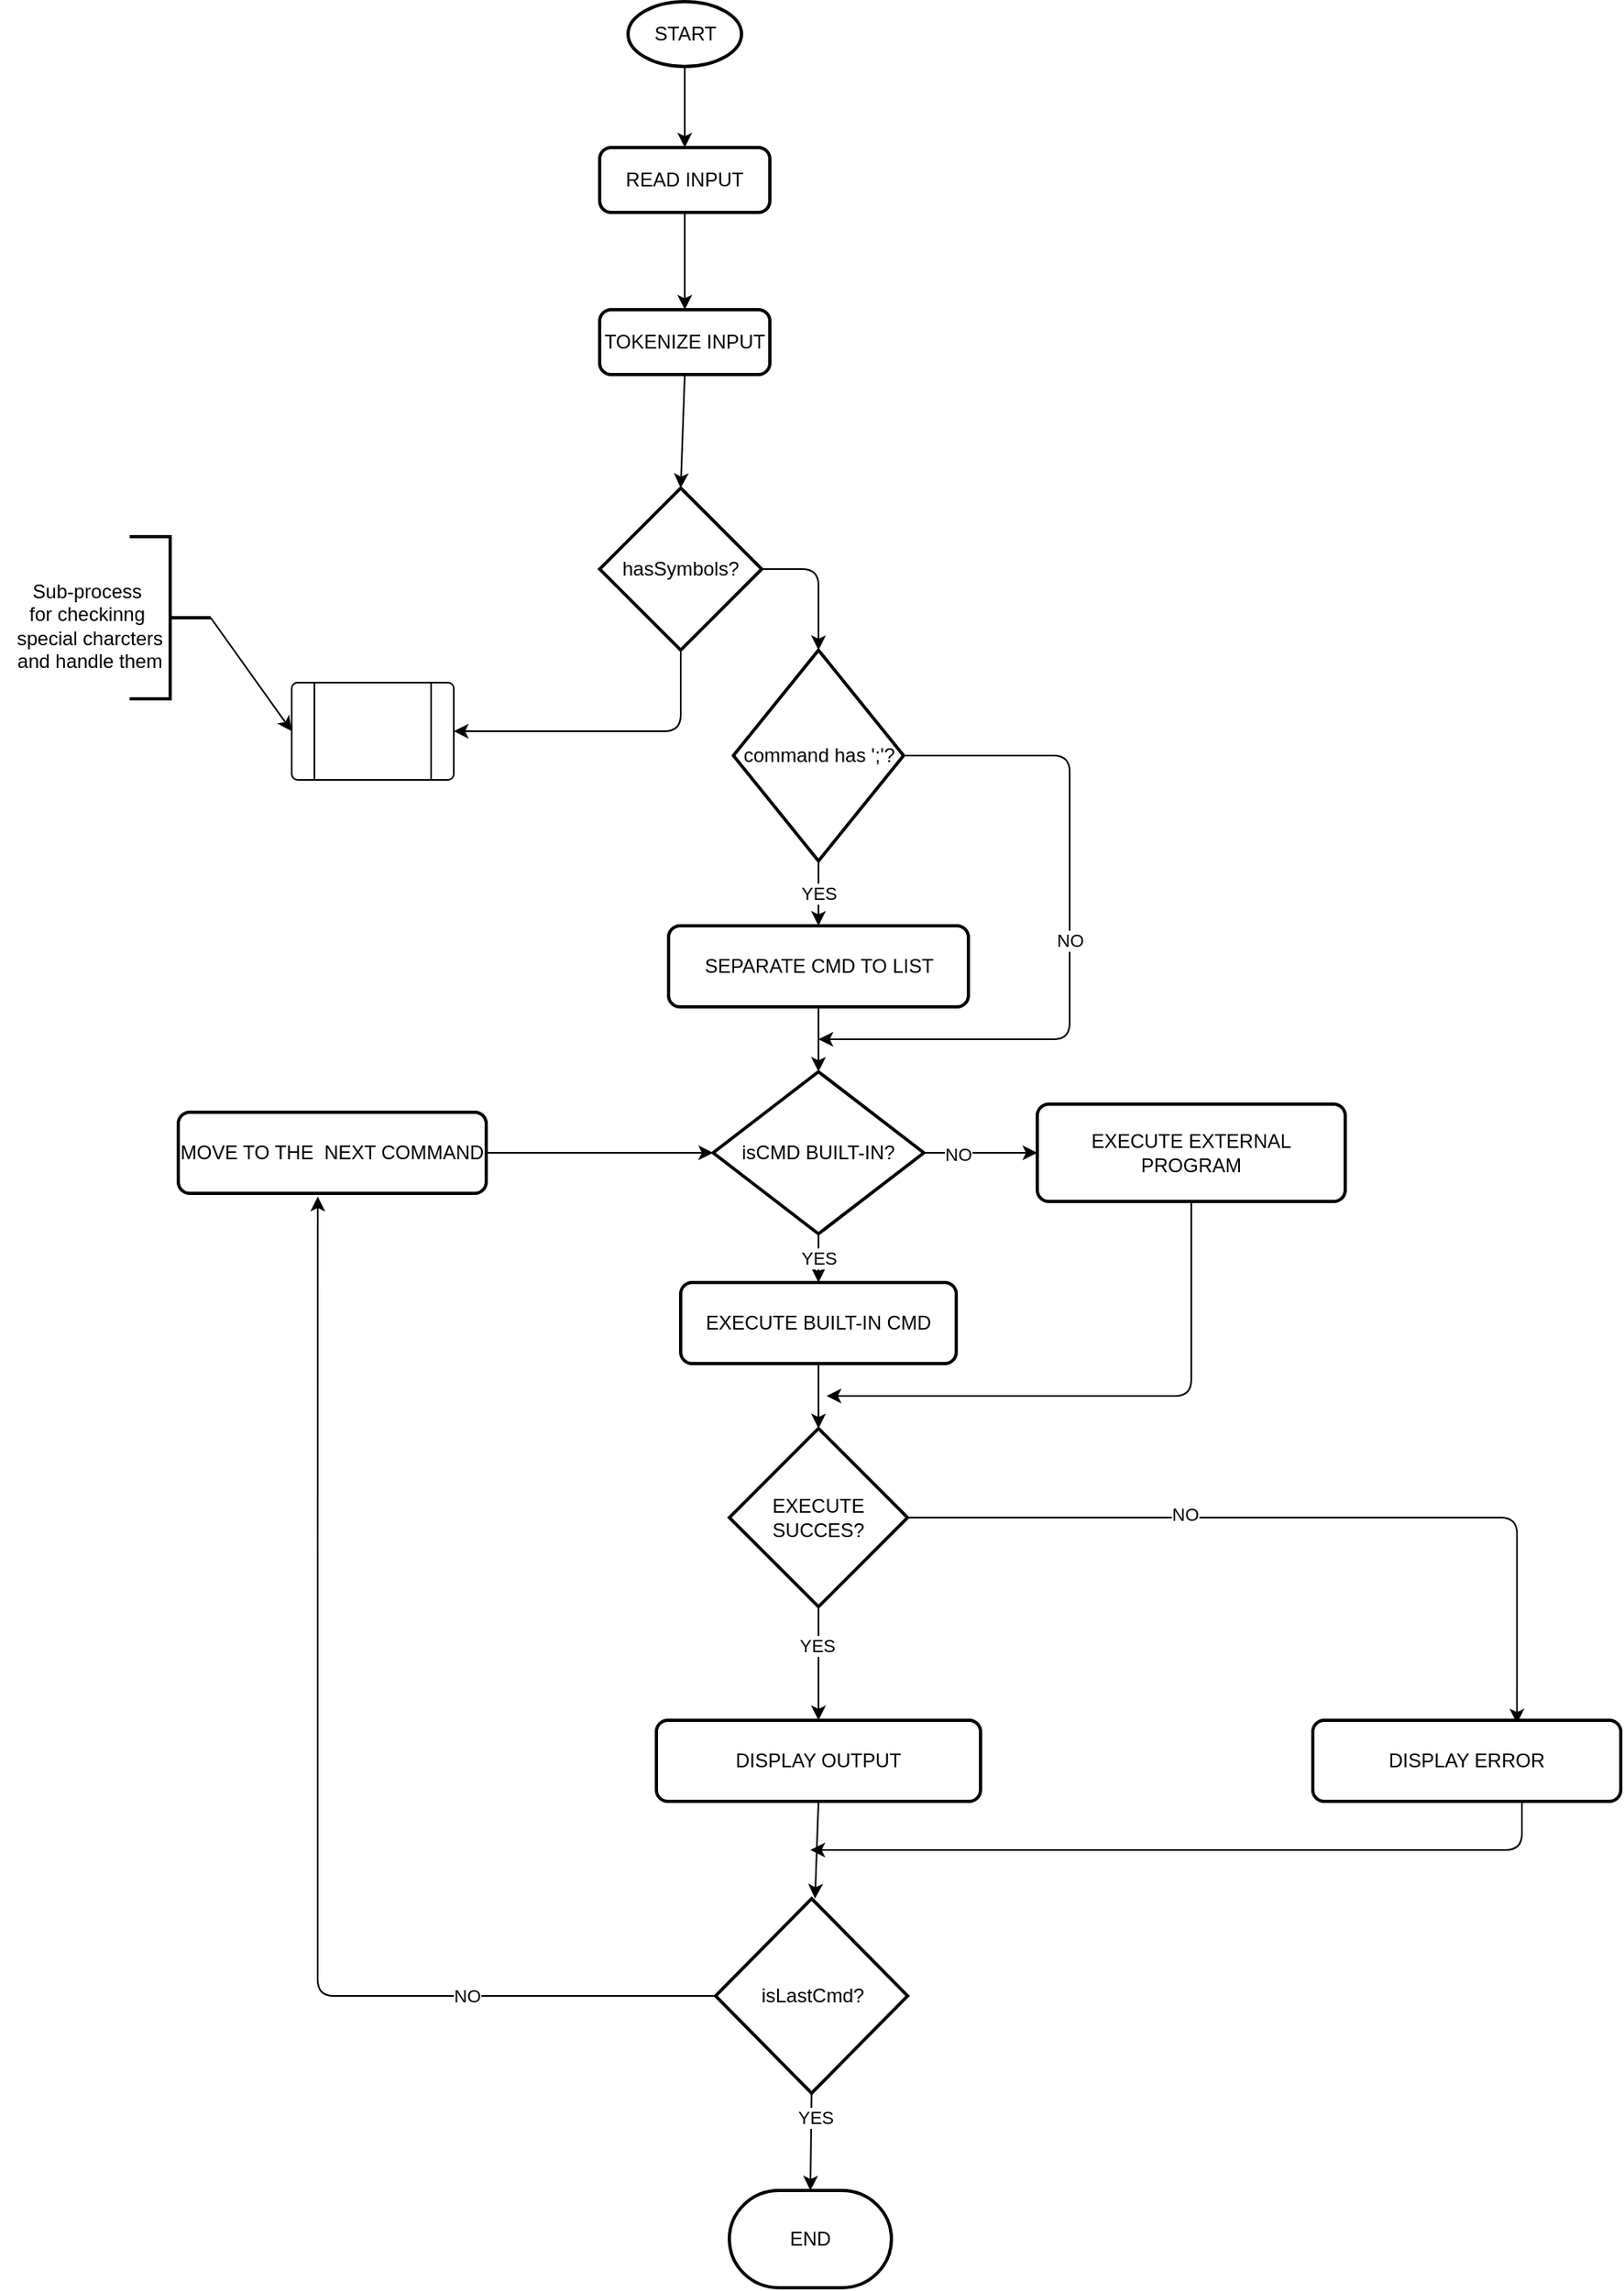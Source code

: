 <mxfile>
    <diagram id="RgIKuUZ5KkMoYIDlCUA6" name="Page-1">
        <mxGraphModel dx="866" dy="461" grid="0" gridSize="10" guides="1" tooltips="1" connect="1" arrows="1" fold="1" page="1" pageScale="1" pageWidth="1169" pageHeight="1654" math="0" shadow="0">
            <root>
                <mxCell id="0"/>
                <mxCell id="1" parent="0"/>
                <mxCell id="20" style="edgeStyle=none;html=1;entryX=0.5;entryY=0;entryDx=0;entryDy=0;" edge="1" parent="1" source="2" target="4">
                    <mxGeometry relative="1" as="geometry"/>
                </mxCell>
                <mxCell id="2" value="START" style="strokeWidth=2;html=1;shape=mxgraph.flowchart.start_1;whiteSpace=wrap;" vertex="1" parent="1">
                    <mxGeometry x="407.5" y="10" width="70" height="40" as="geometry"/>
                </mxCell>
                <mxCell id="22" style="edgeStyle=none;html=1;exitX=0.5;exitY=1;exitDx=0;exitDy=0;entryX=0.5;entryY=0;entryDx=0;entryDy=0;entryPerimeter=0;" edge="1" parent="1" source="3" target="29">
                    <mxGeometry relative="1" as="geometry">
                        <mxPoint x="527.5" y="310" as="targetPoint"/>
                    </mxGeometry>
                </mxCell>
                <mxCell id="3" value="TOKENIZE INPUT" style="rounded=1;whiteSpace=wrap;html=1;absoluteArcSize=1;arcSize=14;strokeWidth=2;" vertex="1" parent="1">
                    <mxGeometry x="390" y="200" width="105" height="40" as="geometry"/>
                </mxCell>
                <mxCell id="21" style="edgeStyle=none;html=1;exitX=0.5;exitY=1;exitDx=0;exitDy=0;" edge="1" parent="1" source="4" target="3">
                    <mxGeometry relative="1" as="geometry"/>
                </mxCell>
                <mxCell id="4" value="READ INPUT" style="rounded=1;whiteSpace=wrap;html=1;absoluteArcSize=1;arcSize=14;strokeWidth=2;" vertex="1" parent="1">
                    <mxGeometry x="390" y="100" width="105" height="40" as="geometry"/>
                </mxCell>
                <mxCell id="23" style="edgeStyle=none;html=1;exitX=0.5;exitY=1;exitDx=0;exitDy=0;exitPerimeter=0;entryX=1;entryY=0.5;entryDx=0;entryDy=0;" edge="1" parent="1" source="29" target="10">
                    <mxGeometry relative="1" as="geometry">
                        <mxPoint x="527.5" y="400" as="sourcePoint"/>
                        <Array as="points">
                            <mxPoint x="440" y="460"/>
                        </Array>
                    </mxGeometry>
                </mxCell>
                <mxCell id="11" style="edgeStyle=none;html=1;exitX=0.5;exitY=1;exitDx=0;exitDy=0;" edge="1" parent="1" source="6">
                    <mxGeometry relative="1" as="geometry">
                        <mxPoint x="530" y="600" as="targetPoint"/>
                    </mxGeometry>
                </mxCell>
                <mxCell id="25" style="edgeStyle=none;html=1;exitX=0.5;exitY=1;exitDx=0;exitDy=0;entryX=0.5;entryY=0;entryDx=0;entryDy=0;entryPerimeter=0;" edge="1" parent="1" source="6">
                    <mxGeometry relative="1" as="geometry">
                        <mxPoint x="525" y="670" as="targetPoint"/>
                    </mxGeometry>
                </mxCell>
                <mxCell id="6" value="SEPARATE CMD TO LIST" style="rounded=1;whiteSpace=wrap;html=1;absoluteArcSize=1;arcSize=14;strokeWidth=2;" vertex="1" parent="1">
                    <mxGeometry x="432.5" y="580" width="185" height="50" as="geometry"/>
                </mxCell>
                <mxCell id="26" value="YES" style="edgeStyle=none;html=1;exitX=0.5;exitY=1;exitDx=0;exitDy=0;exitPerimeter=0;entryX=0.5;entryY=0;entryDx=0;entryDy=0;" edge="1" parent="1" target="40">
                    <mxGeometry relative="1" as="geometry">
                        <mxPoint x="525" y="770" as="sourcePoint"/>
                        <mxPoint x="525" y="850" as="targetPoint"/>
                        <Array as="points"/>
                    </mxGeometry>
                </mxCell>
                <mxCell id="54" style="edgeStyle=none;html=1;exitX=1;exitY=0.5;exitDx=0;exitDy=0;entryX=0;entryY=0.5;entryDx=0;entryDy=0;entryPerimeter=0;" edge="1" parent="1" source="8" target="30">
                    <mxGeometry relative="1" as="geometry"/>
                </mxCell>
                <mxCell id="8" value="MOVE TO THE&amp;nbsp; NEXT COMMAND" style="rounded=1;whiteSpace=wrap;html=1;absoluteArcSize=1;arcSize=14;strokeWidth=2;" vertex="1" parent="1">
                    <mxGeometry x="130" y="695" width="190" height="50" as="geometry"/>
                </mxCell>
                <mxCell id="27" style="edgeStyle=none;html=1;exitX=0;exitY=0.5;exitDx=0;exitDy=0;exitPerimeter=0;entryX=0.453;entryY=1.04;entryDx=0;entryDy=0;entryPerimeter=0;" edge="1" parent="1" source="43" target="8">
                    <mxGeometry relative="1" as="geometry">
                        <mxPoint x="525" y="950" as="sourcePoint"/>
                        <Array as="points">
                            <mxPoint x="216" y="1240"/>
                            <mxPoint x="216" y="955"/>
                        </Array>
                    </mxGeometry>
                </mxCell>
                <mxCell id="48" value="NO" style="edgeLabel;html=1;align=center;verticalAlign=middle;resizable=0;points=[];" vertex="1" connectable="0" parent="27">
                    <mxGeometry x="-0.584" relative="1" as="geometry">
                        <mxPoint as="offset"/>
                    </mxGeometry>
                </mxCell>
                <mxCell id="24" value="YES" style="html=1;exitX=0.5;exitY=1;exitDx=0;exitDy=0;exitPerimeter=0;entryX=0.5;entryY=0;entryDx=0;entryDy=0;" edge="1" parent="1" source="31" target="6">
                    <mxGeometry relative="1" as="geometry">
                        <mxPoint x="470" y="610" as="targetPoint"/>
                    </mxGeometry>
                </mxCell>
                <mxCell id="10" value="" style="verticalLabelPosition=bottom;verticalAlign=top;html=1;shape=process;whiteSpace=wrap;rounded=1;size=0.14;arcSize=6;" vertex="1" parent="1">
                    <mxGeometry x="200" y="430" width="100" height="60" as="geometry"/>
                </mxCell>
                <mxCell id="33" style="edgeStyle=none;html=1;exitX=1;exitY=0.5;exitDx=0;exitDy=0;exitPerimeter=0;entryX=0.5;entryY=0;entryDx=0;entryDy=0;entryPerimeter=0;" edge="1" parent="1" source="29" target="31">
                    <mxGeometry relative="1" as="geometry">
                        <mxPoint x="528" y="650" as="targetPoint"/>
                        <Array as="points">
                            <mxPoint x="525" y="360"/>
                        </Array>
                    </mxGeometry>
                </mxCell>
                <mxCell id="29" value="hasSymbols?" style="strokeWidth=2;html=1;shape=mxgraph.flowchart.decision;whiteSpace=wrap;" vertex="1" parent="1">
                    <mxGeometry x="390" y="310" width="100" height="100" as="geometry"/>
                </mxCell>
                <mxCell id="39" style="edgeStyle=none;html=1;exitX=1;exitY=0.5;exitDx=0;exitDy=0;exitPerimeter=0;" edge="1" parent="1" source="30" target="38">
                    <mxGeometry relative="1" as="geometry"/>
                </mxCell>
                <mxCell id="55" value="NO" style="edgeLabel;html=1;align=center;verticalAlign=middle;resizable=0;points=[];" vertex="1" connectable="0" parent="39">
                    <mxGeometry x="-0.4" y="-1" relative="1" as="geometry">
                        <mxPoint as="offset"/>
                    </mxGeometry>
                </mxCell>
                <mxCell id="30" value="isCMD BUILT-IN?" style="strokeWidth=2;html=1;shape=mxgraph.flowchart.decision;whiteSpace=wrap;" vertex="1" parent="1">
                    <mxGeometry x="460" y="670" width="130" height="100" as="geometry"/>
                </mxCell>
                <mxCell id="65" value="NO" style="edgeStyle=none;html=1;exitX=1;exitY=0.5;exitDx=0;exitDy=0;exitPerimeter=0;" edge="1" parent="1" source="31">
                    <mxGeometry relative="1" as="geometry">
                        <mxPoint x="525" y="650" as="targetPoint"/>
                        <Array as="points">
                            <mxPoint x="630" y="475"/>
                            <mxPoint x="680" y="475"/>
                            <mxPoint x="680" y="650"/>
                        </Array>
                    </mxGeometry>
                </mxCell>
                <mxCell id="31" value="command has ';'?" style="strokeWidth=2;html=1;shape=mxgraph.flowchart.decision;whiteSpace=wrap;" vertex="1" parent="1">
                    <mxGeometry x="472.5" y="410" width="105" height="130" as="geometry"/>
                </mxCell>
                <mxCell id="44" style="edgeStyle=none;html=1;exitX=0.5;exitY=1;exitDx=0;exitDy=0;exitPerimeter=0;entryX=0.5;entryY=0;entryDx=0;entryDy=0;" edge="1" parent="1" source="34" target="49">
                    <mxGeometry relative="1" as="geometry">
                        <mxPoint x="430" y="1020" as="targetPoint"/>
                    </mxGeometry>
                </mxCell>
                <mxCell id="57" value="YES" style="edgeLabel;html=1;align=center;verticalAlign=middle;resizable=0;points=[];" vertex="1" connectable="0" parent="44">
                    <mxGeometry x="-0.314" y="-1" relative="1" as="geometry">
                        <mxPoint as="offset"/>
                    </mxGeometry>
                </mxCell>
                <mxCell id="56" style="edgeStyle=none;html=1;exitX=1;exitY=0.5;exitDx=0;exitDy=0;exitPerimeter=0;entryX=0.663;entryY=0.04;entryDx=0;entryDy=0;entryPerimeter=0;" edge="1" parent="1" source="34" target="51">
                    <mxGeometry relative="1" as="geometry">
                        <Array as="points">
                            <mxPoint x="956" y="945"/>
                        </Array>
                    </mxGeometry>
                </mxCell>
                <mxCell id="58" value="NO" style="edgeLabel;html=1;align=center;verticalAlign=middle;resizable=0;points=[];" vertex="1" connectable="0" parent="56">
                    <mxGeometry x="-0.323" y="2" relative="1" as="geometry">
                        <mxPoint as="offset"/>
                    </mxGeometry>
                </mxCell>
                <mxCell id="34" value="EXECUTE SUCCES?" style="strokeWidth=2;html=1;shape=mxgraph.flowchart.decision;whiteSpace=wrap;" vertex="1" parent="1">
                    <mxGeometry x="470" y="890" width="110" height="110" as="geometry"/>
                </mxCell>
                <mxCell id="37" style="edgeStyle=none;html=1;exitX=0;exitY=0.5;exitDx=0;exitDy=0;exitPerimeter=0;align=left;entryX=0;entryY=0.5;entryDx=0;entryDy=0;" edge="1" parent="1" source="35" target="10">
                    <mxGeometry relative="1" as="geometry">
                        <mxPoint x="580" y="500" as="targetPoint"/>
                    </mxGeometry>
                </mxCell>
                <mxCell id="35" value="" style="strokeWidth=2;html=1;shape=mxgraph.flowchart.annotation_2;align=left;labelPosition=right;pointerEvents=1;direction=west;flipH=0;flipV=0;" vertex="1" parent="1">
                    <mxGeometry x="100" y="340" width="50" height="100" as="geometry"/>
                </mxCell>
                <mxCell id="42" style="edgeStyle=none;html=1;exitX=0.5;exitY=1;exitDx=0;exitDy=0;" edge="1" parent="1" source="38">
                    <mxGeometry relative="1" as="geometry">
                        <mxPoint x="530" y="870" as="targetPoint"/>
                        <Array as="points">
                            <mxPoint x="755" y="870"/>
                        </Array>
                    </mxGeometry>
                </mxCell>
                <mxCell id="38" value="EXECUTE EXTERNAL PROGRAM" style="rounded=1;whiteSpace=wrap;html=1;absoluteArcSize=1;arcSize=14;strokeWidth=2;" vertex="1" parent="1">
                    <mxGeometry x="660" y="690" width="190" height="60" as="geometry"/>
                </mxCell>
                <mxCell id="41" style="edgeStyle=none;html=1;exitX=0.5;exitY=1;exitDx=0;exitDy=0;entryX=0.5;entryY=0;entryDx=0;entryDy=0;entryPerimeter=0;" edge="1" parent="1" source="40" target="34">
                    <mxGeometry relative="1" as="geometry"/>
                </mxCell>
                <mxCell id="40" value="EXECUTE BUILT-IN CMD" style="rounded=1;whiteSpace=wrap;html=1;absoluteArcSize=1;arcSize=14;strokeWidth=2;" vertex="1" parent="1">
                    <mxGeometry x="440" y="800" width="170" height="50" as="geometry"/>
                </mxCell>
                <mxCell id="46" style="edgeStyle=none;html=1;exitX=0.5;exitY=1;exitDx=0;exitDy=0;exitPerimeter=0;entryX=0.5;entryY=0;entryDx=0;entryDy=0;entryPerimeter=0;" edge="1" parent="1" source="43" target="45">
                    <mxGeometry relative="1" as="geometry"/>
                </mxCell>
                <mxCell id="47" value="YES" style="edgeLabel;html=1;align=center;verticalAlign=middle;resizable=0;points=[];" vertex="1" connectable="0" parent="46">
                    <mxGeometry x="-0.5" y="2" relative="1" as="geometry">
                        <mxPoint as="offset"/>
                    </mxGeometry>
                </mxCell>
                <mxCell id="43" value="isLastCmd?" style="strokeWidth=2;html=1;shape=mxgraph.flowchart.decision;whiteSpace=wrap;" vertex="1" parent="1">
                    <mxGeometry x="461.5" y="1180" width="118.5" height="120" as="geometry"/>
                </mxCell>
                <mxCell id="45" value="END" style="strokeWidth=2;html=1;shape=mxgraph.flowchart.terminator;whiteSpace=wrap;" vertex="1" parent="1">
                    <mxGeometry x="470" y="1360" width="100" height="60" as="geometry"/>
                </mxCell>
                <mxCell id="50" style="edgeStyle=none;html=1;exitX=0.5;exitY=1;exitDx=0;exitDy=0;" edge="1" parent="1" source="49" target="43">
                    <mxGeometry relative="1" as="geometry"/>
                </mxCell>
                <mxCell id="49" value="DISPLAY OUTPUT" style="rounded=1;whiteSpace=wrap;html=1;absoluteArcSize=1;arcSize=14;strokeWidth=2;" vertex="1" parent="1">
                    <mxGeometry x="425" y="1070" width="200" height="50" as="geometry"/>
                </mxCell>
                <mxCell id="52" style="edgeStyle=none;html=1;exitX=0.679;exitY=1;exitDx=0;exitDy=0;exitPerimeter=0;" edge="1" parent="1" source="51">
                    <mxGeometry relative="1" as="geometry">
                        <mxPoint x="520" y="1150" as="targetPoint"/>
                        <Array as="points">
                            <mxPoint x="959" y="1150"/>
                        </Array>
                    </mxGeometry>
                </mxCell>
                <mxCell id="51" value="DISPLAY ERROR" style="rounded=1;whiteSpace=wrap;html=1;absoluteArcSize=1;arcSize=14;strokeWidth=2;" vertex="1" parent="1">
                    <mxGeometry x="830" y="1070" width="190" height="50" as="geometry"/>
                </mxCell>
                <mxCell id="64" value="&lt;span style=&quot;text-align: left;&quot;&gt;Sub-process&amp;nbsp;&lt;/span&gt;&lt;br style=&quot;text-align: left;&quot;&gt;&lt;span style=&quot;text-align: left;&quot;&gt;for checkinng&amp;nbsp;&lt;/span&gt;&lt;br style=&quot;text-align: left;&quot;&gt;&lt;span style=&quot;text-align: left;&quot;&gt;special charcters&lt;/span&gt;&lt;br style=&quot;text-align: left;&quot;&gt;&lt;span style=&quot;text-align: left;&quot;&gt;and handle them&lt;/span&gt;" style="text;html=1;align=center;verticalAlign=middle;resizable=0;points=[];autosize=1;strokeColor=none;fillColor=none;" vertex="1" parent="1">
                    <mxGeometry x="20" y="360" width="110" height="70" as="geometry"/>
                </mxCell>
            </root>
        </mxGraphModel>
    </diagram>
    <diagram id="4hHtBBcaIBD6mCaHZIyU" name="Page-2">
        <mxGraphModel dx="1732" dy="922" grid="0" gridSize="10" guides="1" tooltips="1" connect="1" arrows="1" fold="1" page="1" pageScale="1" pageWidth="1169" pageHeight="1654" math="0" shadow="0">
            <root>
                <mxCell id="0"/>
                <mxCell id="1" parent="0"/>
                <mxCell id="gfMXJOgP58L4ldxbw7pT-10" style="edgeStyle=none;html=1;exitX=0.5;exitY=1;exitDx=0;exitDy=0;exitPerimeter=0;entryX=0.5;entryY=0;entryDx=0;entryDy=0;" edge="1" parent="1" source="gfMXJOgP58L4ldxbw7pT-1" target="gfMXJOgP58L4ldxbw7pT-2">
                    <mxGeometry relative="1" as="geometry"/>
                </mxCell>
                <mxCell id="gfMXJOgP58L4ldxbw7pT-1" value="START" style="strokeWidth=2;html=1;shape=mxgraph.flowchart.start_1;whiteSpace=wrap;" vertex="1" parent="1">
                    <mxGeometry x="443.5" y="46" width="100" height="60" as="geometry"/>
                </mxCell>
                <mxCell id="gfMXJOgP58L4ldxbw7pT-11" style="edgeStyle=none;html=1;exitX=0.5;exitY=1;exitDx=0;exitDy=0;entryX=0.5;entryY=0;entryDx=0;entryDy=0;" edge="1" parent="1" source="gfMXJOgP58L4ldxbw7pT-2" target="gfMXJOgP58L4ldxbw7pT-7">
                    <mxGeometry relative="1" as="geometry"/>
                </mxCell>
                <mxCell id="gfMXJOgP58L4ldxbw7pT-2" value="READ TOKENS" style="rounded=1;whiteSpace=wrap;html=1;absoluteArcSize=1;arcSize=14;strokeWidth=2;" vertex="1" parent="1">
                    <mxGeometry x="340" y="208" width="299" height="48" as="geometry"/>
                </mxCell>
                <mxCell id="gfMXJOgP58L4ldxbw7pT-17" style="edgeStyle=none;html=1;exitX=0.5;exitY=1;exitDx=0;exitDy=0;entryX=0.5;entryY=0;entryDx=0;entryDy=0;" edge="1" parent="1" source="gfMXJOgP58L4ldxbw7pT-3" target="gfMXJOgP58L4ldxbw7pT-6">
                    <mxGeometry relative="1" as="geometry"/>
                </mxCell>
                <mxCell id="gfMXJOgP58L4ldxbw7pT-3" value="PROCESS THE COMMAND" style="rounded=1;whiteSpace=wrap;html=1;absoluteArcSize=1;arcSize=14;strokeWidth=2;" vertex="1" parent="1">
                    <mxGeometry x="340" y="950" width="299" height="48" as="geometry"/>
                </mxCell>
                <mxCell id="gfMXJOgP58L4ldxbw7pT-13" style="edgeStyle=none;html=1;exitX=0.5;exitY=1;exitDx=0;exitDy=0;exitPerimeter=0;entryX=0.5;entryY=0;entryDx=0;entryDy=0;entryPerimeter=0;" edge="1" parent="1" source="gfMXJOgP58L4ldxbw7pT-4" target="gfMXJOgP58L4ldxbw7pT-5">
                    <mxGeometry relative="1" as="geometry"/>
                </mxCell>
                <mxCell id="gfMXJOgP58L4ldxbw7pT-4" value="CMD CONTAINS&amp;nbsp; &quot;$$&quot;, '$?', '#' , '$?' , '||'" style="strokeWidth=2;html=1;shape=mxgraph.flowchart.decision;whiteSpace=wrap;" vertex="1" parent="1">
                    <mxGeometry x="419.87" y="405" width="139.25" height="140" as="geometry"/>
                </mxCell>
                <mxCell id="gfMXJOgP58L4ldxbw7pT-14" style="edgeStyle=none;html=1;exitX=1;exitY=0.5;exitDx=0;exitDy=0;exitPerimeter=0;entryX=0;entryY=0.5;entryDx=0;entryDy=0;entryPerimeter=0;" edge="1" parent="1" source="gfMXJOgP58L4ldxbw7pT-5" target="gfMXJOgP58L4ldxbw7pT-8">
                    <mxGeometry relative="1" as="geometry"/>
                </mxCell>
                <mxCell id="gfMXJOgP58L4ldxbw7pT-22" value="NO" style="edgeLabel;html=1;align=center;verticalAlign=middle;resizable=0;points=[];" vertex="1" connectable="0" parent="gfMXJOgP58L4ldxbw7pT-14">
                    <mxGeometry x="-0.383" y="-3" relative="1" as="geometry">
                        <mxPoint as="offset"/>
                    </mxGeometry>
                </mxCell>
                <mxCell id="gfMXJOgP58L4ldxbw7pT-16" value="YES" style="edgeStyle=none;html=1;exitX=0.5;exitY=1;exitDx=0;exitDy=0;exitPerimeter=0;entryX=0.5;entryY=0;entryDx=0;entryDy=0;" edge="1" parent="1" source="gfMXJOgP58L4ldxbw7pT-5" target="gfMXJOgP58L4ldxbw7pT-3">
                    <mxGeometry relative="1" as="geometry"/>
                </mxCell>
                <mxCell id="gfMXJOgP58L4ldxbw7pT-5" value="CONTAINS '$$' OR '$?'" style="strokeWidth=2;html=1;shape=mxgraph.flowchart.decision;whiteSpace=wrap;" vertex="1" parent="1">
                    <mxGeometry x="419.87" y="707" width="139.25" height="140" as="geometry"/>
                </mxCell>
                <mxCell id="gfMXJOgP58L4ldxbw7pT-19" style="edgeStyle=none;html=1;exitX=0.5;exitY=1;exitDx=0;exitDy=0;entryX=0.5;entryY=0;entryDx=0;entryDy=0;entryPerimeter=0;" edge="1" parent="1" source="gfMXJOgP58L4ldxbw7pT-6" target="gfMXJOgP58L4ldxbw7pT-18">
                    <mxGeometry relative="1" as="geometry"/>
                </mxCell>
                <mxCell id="gfMXJOgP58L4ldxbw7pT-6" value="EXECUTE THE COMMAND" style="rounded=1;whiteSpace=wrap;html=1;absoluteArcSize=1;arcSize=14;strokeWidth=2;" vertex="1" parent="1">
                    <mxGeometry x="340" y="1119" width="299" height="48" as="geometry"/>
                </mxCell>
                <mxCell id="gfMXJOgP58L4ldxbw7pT-12" style="edgeStyle=none;html=1;exitX=0.5;exitY=1;exitDx=0;exitDy=0;entryX=0.5;entryY=0;entryDx=0;entryDy=0;entryPerimeter=0;" edge="1" parent="1" source="gfMXJOgP58L4ldxbw7pT-7" target="gfMXJOgP58L4ldxbw7pT-4">
                    <mxGeometry relative="1" as="geometry"/>
                </mxCell>
                <mxCell id="gfMXJOgP58L4ldxbw7pT-7" value="PARSE COMMANDS" style="rounded=1;whiteSpace=wrap;html=1;absoluteArcSize=1;arcSize=14;strokeWidth=2;" vertex="1" parent="1">
                    <mxGeometry x="340" y="315" width="299" height="48" as="geometry"/>
                </mxCell>
                <mxCell id="gfMXJOgP58L4ldxbw7pT-15" style="edgeStyle=none;html=1;exitX=1;exitY=0.5;exitDx=0;exitDy=0;exitPerimeter=0;entryX=0;entryY=0.5;entryDx=0;entryDy=0;entryPerimeter=0;" edge="1" parent="1" source="gfMXJOgP58L4ldxbw7pT-8" target="gfMXJOgP58L4ldxbw7pT-9">
                    <mxGeometry relative="1" as="geometry"/>
                </mxCell>
                <mxCell id="gfMXJOgP58L4ldxbw7pT-23" value="NO" style="edgeLabel;html=1;align=center;verticalAlign=middle;resizable=0;points=[];" vertex="1" connectable="0" parent="gfMXJOgP58L4ldxbw7pT-15">
                    <mxGeometry x="-0.434" relative="1" as="geometry">
                        <mxPoint as="offset"/>
                    </mxGeometry>
                </mxCell>
                <mxCell id="gfMXJOgP58L4ldxbw7pT-20" style="edgeStyle=none;html=1;exitX=0.5;exitY=1;exitDx=0;exitDy=0;exitPerimeter=0;entryX=1;entryY=0.5;entryDx=0;entryDy=0;" edge="1" parent="1" source="gfMXJOgP58L4ldxbw7pT-8" target="gfMXJOgP58L4ldxbw7pT-3">
                    <mxGeometry relative="1" as="geometry">
                        <Array as="points">
                            <mxPoint x="761" y="974"/>
                        </Array>
                    </mxGeometry>
                </mxCell>
                <mxCell id="gfMXJOgP58L4ldxbw7pT-24" value="YES" style="edgeLabel;html=1;align=center;verticalAlign=middle;resizable=0;points=[];" vertex="1" connectable="0" parent="gfMXJOgP58L4ldxbw7pT-20">
                    <mxGeometry x="-0.603" y="2" relative="1" as="geometry">
                        <mxPoint as="offset"/>
                    </mxGeometry>
                </mxCell>
                <mxCell id="gfMXJOgP58L4ldxbw7pT-8" value="CONTAINS '&amp;amp;&amp;amp;' OR '||'" style="strokeWidth=2;html=1;shape=mxgraph.flowchart.decision;whiteSpace=wrap;" vertex="1" parent="1">
                    <mxGeometry x="689" y="707" width="139.25" height="140" as="geometry"/>
                </mxCell>
                <mxCell id="gfMXJOgP58L4ldxbw7pT-21" style="edgeStyle=none;html=1;exitX=0.5;exitY=1;exitDx=0;exitDy=0;exitPerimeter=0;" edge="1" parent="1" source="gfMXJOgP58L4ldxbw7pT-9">
                    <mxGeometry relative="1" as="geometry">
                        <mxPoint x="761.783" y="971.174" as="targetPoint"/>
                        <Array as="points">
                            <mxPoint x="1023" y="971"/>
                        </Array>
                    </mxGeometry>
                </mxCell>
                <mxCell id="gfMXJOgP58L4ldxbw7pT-25" value="YES" style="edgeLabel;html=1;align=center;verticalAlign=middle;resizable=0;points=[];" vertex="1" connectable="0" parent="gfMXJOgP58L4ldxbw7pT-21">
                    <mxGeometry x="-0.775" relative="1" as="geometry">
                        <mxPoint as="offset"/>
                    </mxGeometry>
                </mxCell>
                <mxCell id="gfMXJOgP58L4ldxbw7pT-9" value="CONTAINS '#'" style="strokeWidth=2;html=1;shape=mxgraph.flowchart.decision;whiteSpace=wrap;" vertex="1" parent="1">
                    <mxGeometry x="953" y="707" width="139.25" height="140" as="geometry"/>
                </mxCell>
                <mxCell id="gfMXJOgP58L4ldxbw7pT-18" value="END" style="strokeWidth=2;html=1;shape=mxgraph.flowchart.terminator;whiteSpace=wrap;" vertex="1" parent="1">
                    <mxGeometry x="439.49" y="1345" width="100" height="60" as="geometry"/>
                </mxCell>
                <mxCell id="gfMXJOgP58L4ldxbw7pT-26" value="HANDLE SPECIAL CHARACTERS" style="text;html=1;align=center;verticalAlign=middle;resizable=0;points=[];autosize=1;strokeColor=none;fillColor=none;" vertex="1" parent="1">
                    <mxGeometry x="35" y="36" width="206" height="26" as="geometry"/>
                </mxCell>
            </root>
        </mxGraphModel>
    </diagram>
</mxfile>
